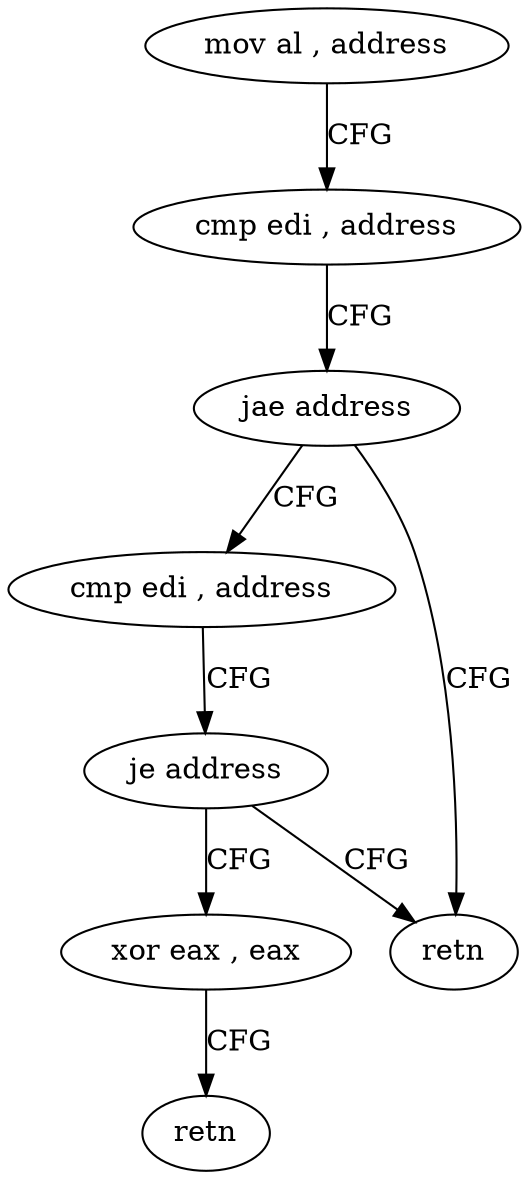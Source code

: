 digraph "func" {
"4216736" [label = "mov al , address" ]
"4216738" [label = "cmp edi , address" ]
"4216741" [label = "jae address" ]
"4216744" [label = "cmp edi , address" ]
"4216743" [label = "retn" ]
"4216747" [label = "je address" ]
"4216749" [label = "xor eax , eax" ]
"4216751" [label = "retn" ]
"4216736" -> "4216738" [ label = "CFG" ]
"4216738" -> "4216741" [ label = "CFG" ]
"4216741" -> "4216744" [ label = "CFG" ]
"4216741" -> "4216743" [ label = "CFG" ]
"4216744" -> "4216747" [ label = "CFG" ]
"4216747" -> "4216743" [ label = "CFG" ]
"4216747" -> "4216749" [ label = "CFG" ]
"4216749" -> "4216751" [ label = "CFG" ]
}
